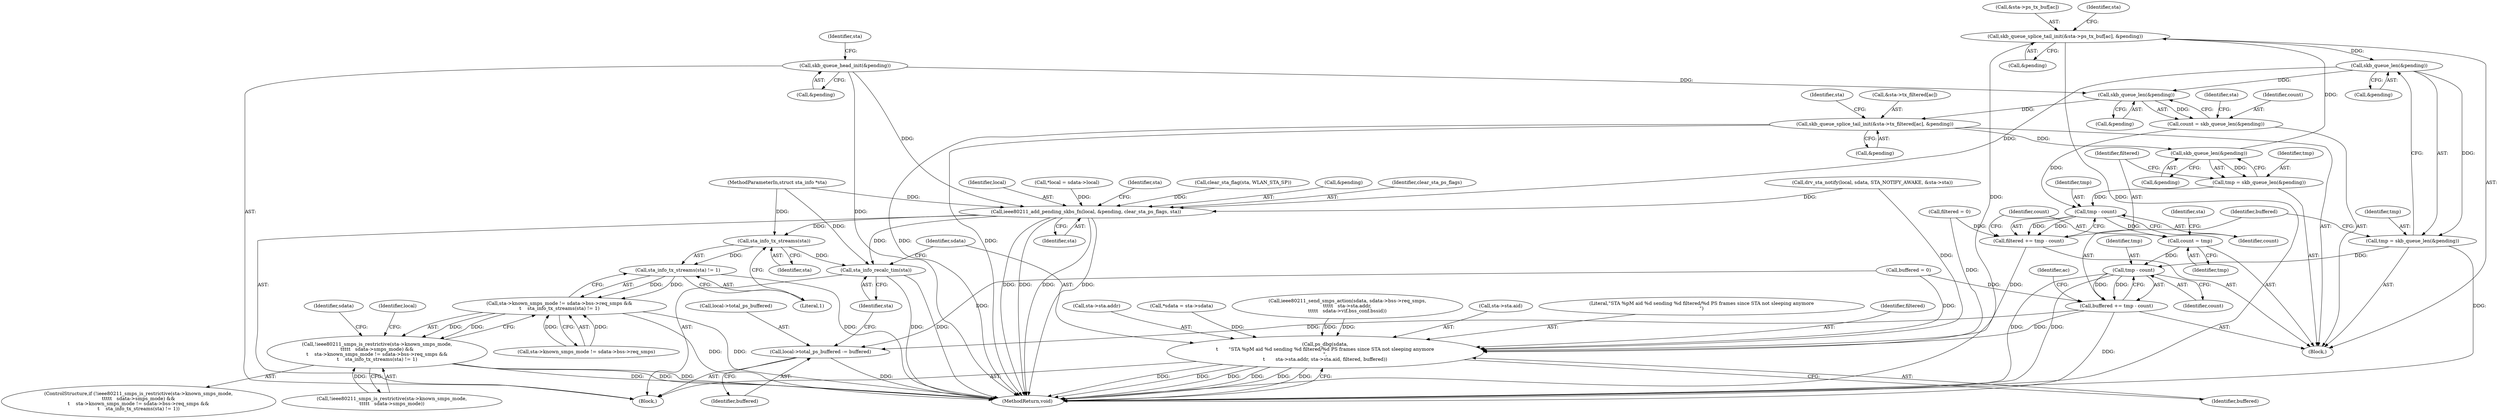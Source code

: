 digraph "0_linux_1d147bfa64293b2723c4fec50922168658e613ba@array" {
"1000236" [label="(Call,skb_queue_splice_tail_init(&sta->ps_tx_buf[ac], &pending))"];
"1000215" [label="(Call,skb_queue_len(&pending))"];
"1000194" [label="(Call,skb_queue_splice_tail_init(&sta->tx_filtered[ac], &pending))"];
"1000180" [label="(Call,skb_queue_len(&pending))"];
"1000159" [label="(Call,skb_queue_head_init(&pending))"];
"1000257" [label="(Call,skb_queue_len(&pending))"];
"1000236" [label="(Call,skb_queue_splice_tail_init(&sta->ps_tx_buf[ac], &pending))"];
"1000178" [label="(Call,count = skb_queue_len(&pending))"];
"1000220" [label="(Call,tmp - count)"];
"1000218" [label="(Call,filtered += tmp - count)"];
"1000335" [label="(Call,ps_dbg(sdata,\n\t       \"STA %pM aid %d sending %d filtered/%d PS frames since STA not sleeping anymore\n\",\n\t       sta->sta.addr, sta->sta.aid, filtered, buffered))"];
"1000223" [label="(Call,count = tmp)"];
"1000262" [label="(Call,tmp - count)"];
"1000260" [label="(Call,buffered += tmp - count)"];
"1000328" [label="(Call,local->total_ps_buffered -= buffered)"];
"1000213" [label="(Call,tmp = skb_queue_len(&pending))"];
"1000255" [label="(Call,tmp = skb_queue_len(&pending))"];
"1000265" [label="(Call,ieee80211_add_pending_skbs_fn(local, &pending, clear_sta_ps_flags, sta))"];
"1000297" [label="(Call,sta_info_tx_streams(sta))"];
"1000296" [label="(Call,sta_info_tx_streams(sta) != 1)"];
"1000286" [label="(Call,sta->known_smps_mode != sdata->bss->req_smps &&\n\t    sta_info_tx_streams(sta) != 1)"];
"1000277" [label="(Call,!ieee80211_smps_is_restrictive(sta->known_smps_mode,\n\t\t\t\t\t   sdata->smps_mode) &&\n\t    sta->known_smps_mode != sdata->bss->req_smps &&\n\t    sta_info_tx_streams(sta) != 1)"];
"1000333" [label="(Call,sta_info_recalc_tim(sta))"];
"1000180" [label="(Call,skb_queue_len(&pending))"];
"1000270" [label="(Identifier,sta)"];
"1000201" [label="(Call,&pending)"];
"1000298" [label="(Identifier,sta)"];
"1000266" [label="(Identifier,local)"];
"1000160" [label="(Call,&pending)"];
"1000221" [label="(Identifier,tmp)"];
"1000263" [label="(Identifier,tmp)"];
"1000286" [label="(Call,sta->known_smps_mode != sdata->bss->req_smps &&\n\t    sta_info_tx_streams(sta) != 1)"];
"1000179" [label="(Identifier,count)"];
"1000151" [label="(Call,drv_sta_notify(local, sdata, STA_NOTIFY_AWAKE, &sta->sta))"];
"1000213" [label="(Call,tmp = skb_queue_len(&pending))"];
"1000329" [label="(Call,local->total_ps_buffered)"];
"1000224" [label="(Identifier,count)"];
"1000214" [label="(Identifier,tmp)"];
"1000338" [label="(Call,sta->sta.addr)"];
"1000333" [label="(Call,sta_info_recalc_tim(sta))"];
"1000113" [label="(Call,*local = sdata->local)"];
"1000260" [label="(Call,buffered += tmp - count)"];
"1000219" [label="(Identifier,filtered)"];
"1000274" [label="(Identifier,sta)"];
"1000216" [label="(Call,&pending)"];
"1000104" [label="(MethodParameterIn,struct sta_info *sta)"];
"1000107" [label="(Call,*sdata = sta->sdata)"];
"1000165" [label="(Identifier,sta)"];
"1000332" [label="(Identifier,buffered)"];
"1000309" [label="(Call,ieee80211_send_smps_action(sdata, sdata->bss->req_smps,\n\t\t\t\t\t   sta->sta.addr,\n\t\t\t\t\t   sdata->vif.bss_conf.bssid))"];
"1000178" [label="(Call,count = skb_queue_len(&pending))"];
"1000262" [label="(Call,tmp - count)"];
"1000243" [label="(Call,&pending)"];
"1000215" [label="(Call,skb_queue_len(&pending))"];
"1000120" [label="(Call,filtered = 0)"];
"1000297" [label="(Call,sta_info_tx_streams(sta))"];
"1000181" [label="(Call,&pending)"];
"1000261" [label="(Identifier,buffered)"];
"1000189" [label="(Identifier,sta)"];
"1000225" [label="(Identifier,tmp)"];
"1000296" [label="(Call,sta_info_tx_streams(sta) != 1)"];
"1000124" [label="(Call,buffered = 0)"];
"1000276" [label="(ControlStructure,if (!ieee80211_smps_is_restrictive(sta->known_smps_mode,\n\t\t\t\t\t   sdata->smps_mode) &&\n\t    sta->known_smps_mode != sdata->bss->req_smps &&\n\t    sta_info_tx_streams(sta) != 1))"];
"1000195" [label="(Call,&sta->tx_filtered[ac])"];
"1000220" [label="(Call,tmp - count)"];
"1000287" [label="(Call,sta->known_smps_mode != sdata->bss->req_smps)"];
"1000231" [label="(Identifier,sta)"];
"1000159" [label="(Call,skb_queue_head_init(&pending))"];
"1000237" [label="(Call,&sta->ps_tx_buf[ac])"];
"1000343" [label="(Call,sta->sta.aid)"];
"1000302" [label="(Identifier,sdata)"];
"1000175" [label="(Identifier,ac)"];
"1000194" [label="(Call,skb_queue_splice_tail_init(&sta->tx_filtered[ac], &pending))"];
"1000334" [label="(Identifier,sta)"];
"1000176" [label="(Block,)"];
"1000208" [label="(Identifier,sta)"];
"1000336" [label="(Identifier,sdata)"];
"1000277" [label="(Call,!ieee80211_smps_is_restrictive(sta->known_smps_mode,\n\t\t\t\t\t   sdata->smps_mode) &&\n\t    sta->known_smps_mode != sdata->bss->req_smps &&\n\t    sta_info_tx_streams(sta) != 1)"];
"1000328" [label="(Call,local->total_ps_buffered -= buffered)"];
"1000264" [label="(Identifier,count)"];
"1000256" [label="(Identifier,tmp)"];
"1000236" [label="(Call,skb_queue_splice_tail_init(&sta->ps_tx_buf[ac], &pending))"];
"1000222" [label="(Identifier,count)"];
"1000349" [label="(Identifier,buffered)"];
"1000337" [label="(Literal,\"STA %pM aid %d sending %d filtered/%d PS frames since STA not sleeping anymore\n\")"];
"1000255" [label="(Call,tmp = skb_queue_len(&pending))"];
"1000218" [label="(Call,filtered += tmp - count)"];
"1000129" [label="(Call,clear_sta_flag(sta, WLAN_STA_SP))"];
"1000250" [label="(Identifier,sta)"];
"1000223" [label="(Call,count = tmp)"];
"1000257" [label="(Call,skb_queue_len(&pending))"];
"1000267" [label="(Call,&pending)"];
"1000269" [label="(Identifier,clear_sta_ps_flags)"];
"1000330" [label="(Identifier,local)"];
"1000105" [label="(Block,)"];
"1000350" [label="(MethodReturn,void)"];
"1000265" [label="(Call,ieee80211_add_pending_skbs_fn(local, &pending, clear_sta_ps_flags, sta))"];
"1000299" [label="(Literal,1)"];
"1000335" [label="(Call,ps_dbg(sdata,\n\t       \"STA %pM aid %d sending %d filtered/%d PS frames since STA not sleeping anymore\n\",\n\t       sta->sta.addr, sta->sta.aid, filtered, buffered))"];
"1000348" [label="(Identifier,filtered)"];
"1000278" [label="(Call,!ieee80211_smps_is_restrictive(sta->known_smps_mode,\n\t\t\t\t\t   sdata->smps_mode))"];
"1000258" [label="(Call,&pending)"];
"1000236" -> "1000176"  [label="AST: "];
"1000236" -> "1000243"  [label="CFG: "];
"1000237" -> "1000236"  [label="AST: "];
"1000243" -> "1000236"  [label="AST: "];
"1000250" -> "1000236"  [label="CFG: "];
"1000236" -> "1000350"  [label="DDG: "];
"1000236" -> "1000350"  [label="DDG: "];
"1000215" -> "1000236"  [label="DDG: "];
"1000236" -> "1000257"  [label="DDG: "];
"1000215" -> "1000213"  [label="AST: "];
"1000215" -> "1000216"  [label="CFG: "];
"1000216" -> "1000215"  [label="AST: "];
"1000213" -> "1000215"  [label="CFG: "];
"1000215" -> "1000213"  [label="DDG: "];
"1000194" -> "1000215"  [label="DDG: "];
"1000194" -> "1000176"  [label="AST: "];
"1000194" -> "1000201"  [label="CFG: "];
"1000195" -> "1000194"  [label="AST: "];
"1000201" -> "1000194"  [label="AST: "];
"1000208" -> "1000194"  [label="CFG: "];
"1000194" -> "1000350"  [label="DDG: "];
"1000194" -> "1000350"  [label="DDG: "];
"1000180" -> "1000194"  [label="DDG: "];
"1000180" -> "1000178"  [label="AST: "];
"1000180" -> "1000181"  [label="CFG: "];
"1000181" -> "1000180"  [label="AST: "];
"1000178" -> "1000180"  [label="CFG: "];
"1000180" -> "1000178"  [label="DDG: "];
"1000159" -> "1000180"  [label="DDG: "];
"1000257" -> "1000180"  [label="DDG: "];
"1000159" -> "1000105"  [label="AST: "];
"1000159" -> "1000160"  [label="CFG: "];
"1000160" -> "1000159"  [label="AST: "];
"1000165" -> "1000159"  [label="CFG: "];
"1000159" -> "1000350"  [label="DDG: "];
"1000159" -> "1000265"  [label="DDG: "];
"1000257" -> "1000255"  [label="AST: "];
"1000257" -> "1000258"  [label="CFG: "];
"1000258" -> "1000257"  [label="AST: "];
"1000255" -> "1000257"  [label="CFG: "];
"1000257" -> "1000255"  [label="DDG: "];
"1000257" -> "1000265"  [label="DDG: "];
"1000178" -> "1000176"  [label="AST: "];
"1000179" -> "1000178"  [label="AST: "];
"1000189" -> "1000178"  [label="CFG: "];
"1000178" -> "1000220"  [label="DDG: "];
"1000220" -> "1000218"  [label="AST: "];
"1000220" -> "1000222"  [label="CFG: "];
"1000221" -> "1000220"  [label="AST: "];
"1000222" -> "1000220"  [label="AST: "];
"1000218" -> "1000220"  [label="CFG: "];
"1000220" -> "1000218"  [label="DDG: "];
"1000220" -> "1000218"  [label="DDG: "];
"1000213" -> "1000220"  [label="DDG: "];
"1000220" -> "1000223"  [label="DDG: "];
"1000218" -> "1000176"  [label="AST: "];
"1000219" -> "1000218"  [label="AST: "];
"1000224" -> "1000218"  [label="CFG: "];
"1000120" -> "1000218"  [label="DDG: "];
"1000218" -> "1000335"  [label="DDG: "];
"1000335" -> "1000105"  [label="AST: "];
"1000335" -> "1000349"  [label="CFG: "];
"1000336" -> "1000335"  [label="AST: "];
"1000337" -> "1000335"  [label="AST: "];
"1000338" -> "1000335"  [label="AST: "];
"1000343" -> "1000335"  [label="AST: "];
"1000348" -> "1000335"  [label="AST: "];
"1000349" -> "1000335"  [label="AST: "];
"1000350" -> "1000335"  [label="CFG: "];
"1000335" -> "1000350"  [label="DDG: "];
"1000335" -> "1000350"  [label="DDG: "];
"1000335" -> "1000350"  [label="DDG: "];
"1000335" -> "1000350"  [label="DDG: "];
"1000335" -> "1000350"  [label="DDG: "];
"1000335" -> "1000350"  [label="DDG: "];
"1000309" -> "1000335"  [label="DDG: "];
"1000309" -> "1000335"  [label="DDG: "];
"1000107" -> "1000335"  [label="DDG: "];
"1000151" -> "1000335"  [label="DDG: "];
"1000120" -> "1000335"  [label="DDG: "];
"1000124" -> "1000335"  [label="DDG: "];
"1000260" -> "1000335"  [label="DDG: "];
"1000223" -> "1000176"  [label="AST: "];
"1000223" -> "1000225"  [label="CFG: "];
"1000224" -> "1000223"  [label="AST: "];
"1000225" -> "1000223"  [label="AST: "];
"1000231" -> "1000223"  [label="CFG: "];
"1000223" -> "1000262"  [label="DDG: "];
"1000262" -> "1000260"  [label="AST: "];
"1000262" -> "1000264"  [label="CFG: "];
"1000263" -> "1000262"  [label="AST: "];
"1000264" -> "1000262"  [label="AST: "];
"1000260" -> "1000262"  [label="CFG: "];
"1000262" -> "1000350"  [label="DDG: "];
"1000262" -> "1000350"  [label="DDG: "];
"1000262" -> "1000260"  [label="DDG: "];
"1000262" -> "1000260"  [label="DDG: "];
"1000255" -> "1000262"  [label="DDG: "];
"1000260" -> "1000176"  [label="AST: "];
"1000261" -> "1000260"  [label="AST: "];
"1000175" -> "1000260"  [label="CFG: "];
"1000260" -> "1000350"  [label="DDG: "];
"1000124" -> "1000260"  [label="DDG: "];
"1000260" -> "1000328"  [label="DDG: "];
"1000328" -> "1000105"  [label="AST: "];
"1000328" -> "1000332"  [label="CFG: "];
"1000329" -> "1000328"  [label="AST: "];
"1000332" -> "1000328"  [label="AST: "];
"1000334" -> "1000328"  [label="CFG: "];
"1000328" -> "1000350"  [label="DDG: "];
"1000124" -> "1000328"  [label="DDG: "];
"1000213" -> "1000176"  [label="AST: "];
"1000214" -> "1000213"  [label="AST: "];
"1000219" -> "1000213"  [label="CFG: "];
"1000255" -> "1000176"  [label="AST: "];
"1000256" -> "1000255"  [label="AST: "];
"1000261" -> "1000255"  [label="CFG: "];
"1000255" -> "1000350"  [label="DDG: "];
"1000265" -> "1000105"  [label="AST: "];
"1000265" -> "1000270"  [label="CFG: "];
"1000266" -> "1000265"  [label="AST: "];
"1000267" -> "1000265"  [label="AST: "];
"1000269" -> "1000265"  [label="AST: "];
"1000270" -> "1000265"  [label="AST: "];
"1000274" -> "1000265"  [label="CFG: "];
"1000265" -> "1000350"  [label="DDG: "];
"1000265" -> "1000350"  [label="DDG: "];
"1000265" -> "1000350"  [label="DDG: "];
"1000265" -> "1000350"  [label="DDG: "];
"1000113" -> "1000265"  [label="DDG: "];
"1000151" -> "1000265"  [label="DDG: "];
"1000129" -> "1000265"  [label="DDG: "];
"1000104" -> "1000265"  [label="DDG: "];
"1000265" -> "1000297"  [label="DDG: "];
"1000265" -> "1000333"  [label="DDG: "];
"1000297" -> "1000296"  [label="AST: "];
"1000297" -> "1000298"  [label="CFG: "];
"1000298" -> "1000297"  [label="AST: "];
"1000299" -> "1000297"  [label="CFG: "];
"1000297" -> "1000296"  [label="DDG: "];
"1000104" -> "1000297"  [label="DDG: "];
"1000297" -> "1000333"  [label="DDG: "];
"1000296" -> "1000286"  [label="AST: "];
"1000296" -> "1000299"  [label="CFG: "];
"1000299" -> "1000296"  [label="AST: "];
"1000286" -> "1000296"  [label="CFG: "];
"1000296" -> "1000350"  [label="DDG: "];
"1000296" -> "1000286"  [label="DDG: "];
"1000296" -> "1000286"  [label="DDG: "];
"1000286" -> "1000277"  [label="AST: "];
"1000286" -> "1000287"  [label="CFG: "];
"1000287" -> "1000286"  [label="AST: "];
"1000277" -> "1000286"  [label="CFG: "];
"1000286" -> "1000350"  [label="DDG: "];
"1000286" -> "1000350"  [label="DDG: "];
"1000286" -> "1000277"  [label="DDG: "];
"1000286" -> "1000277"  [label="DDG: "];
"1000287" -> "1000286"  [label="DDG: "];
"1000287" -> "1000286"  [label="DDG: "];
"1000277" -> "1000276"  [label="AST: "];
"1000277" -> "1000278"  [label="CFG: "];
"1000278" -> "1000277"  [label="AST: "];
"1000302" -> "1000277"  [label="CFG: "];
"1000330" -> "1000277"  [label="CFG: "];
"1000277" -> "1000350"  [label="DDG: "];
"1000277" -> "1000350"  [label="DDG: "];
"1000277" -> "1000350"  [label="DDG: "];
"1000278" -> "1000277"  [label="DDG: "];
"1000333" -> "1000105"  [label="AST: "];
"1000333" -> "1000334"  [label="CFG: "];
"1000334" -> "1000333"  [label="AST: "];
"1000336" -> "1000333"  [label="CFG: "];
"1000333" -> "1000350"  [label="DDG: "];
"1000333" -> "1000350"  [label="DDG: "];
"1000104" -> "1000333"  [label="DDG: "];
}
